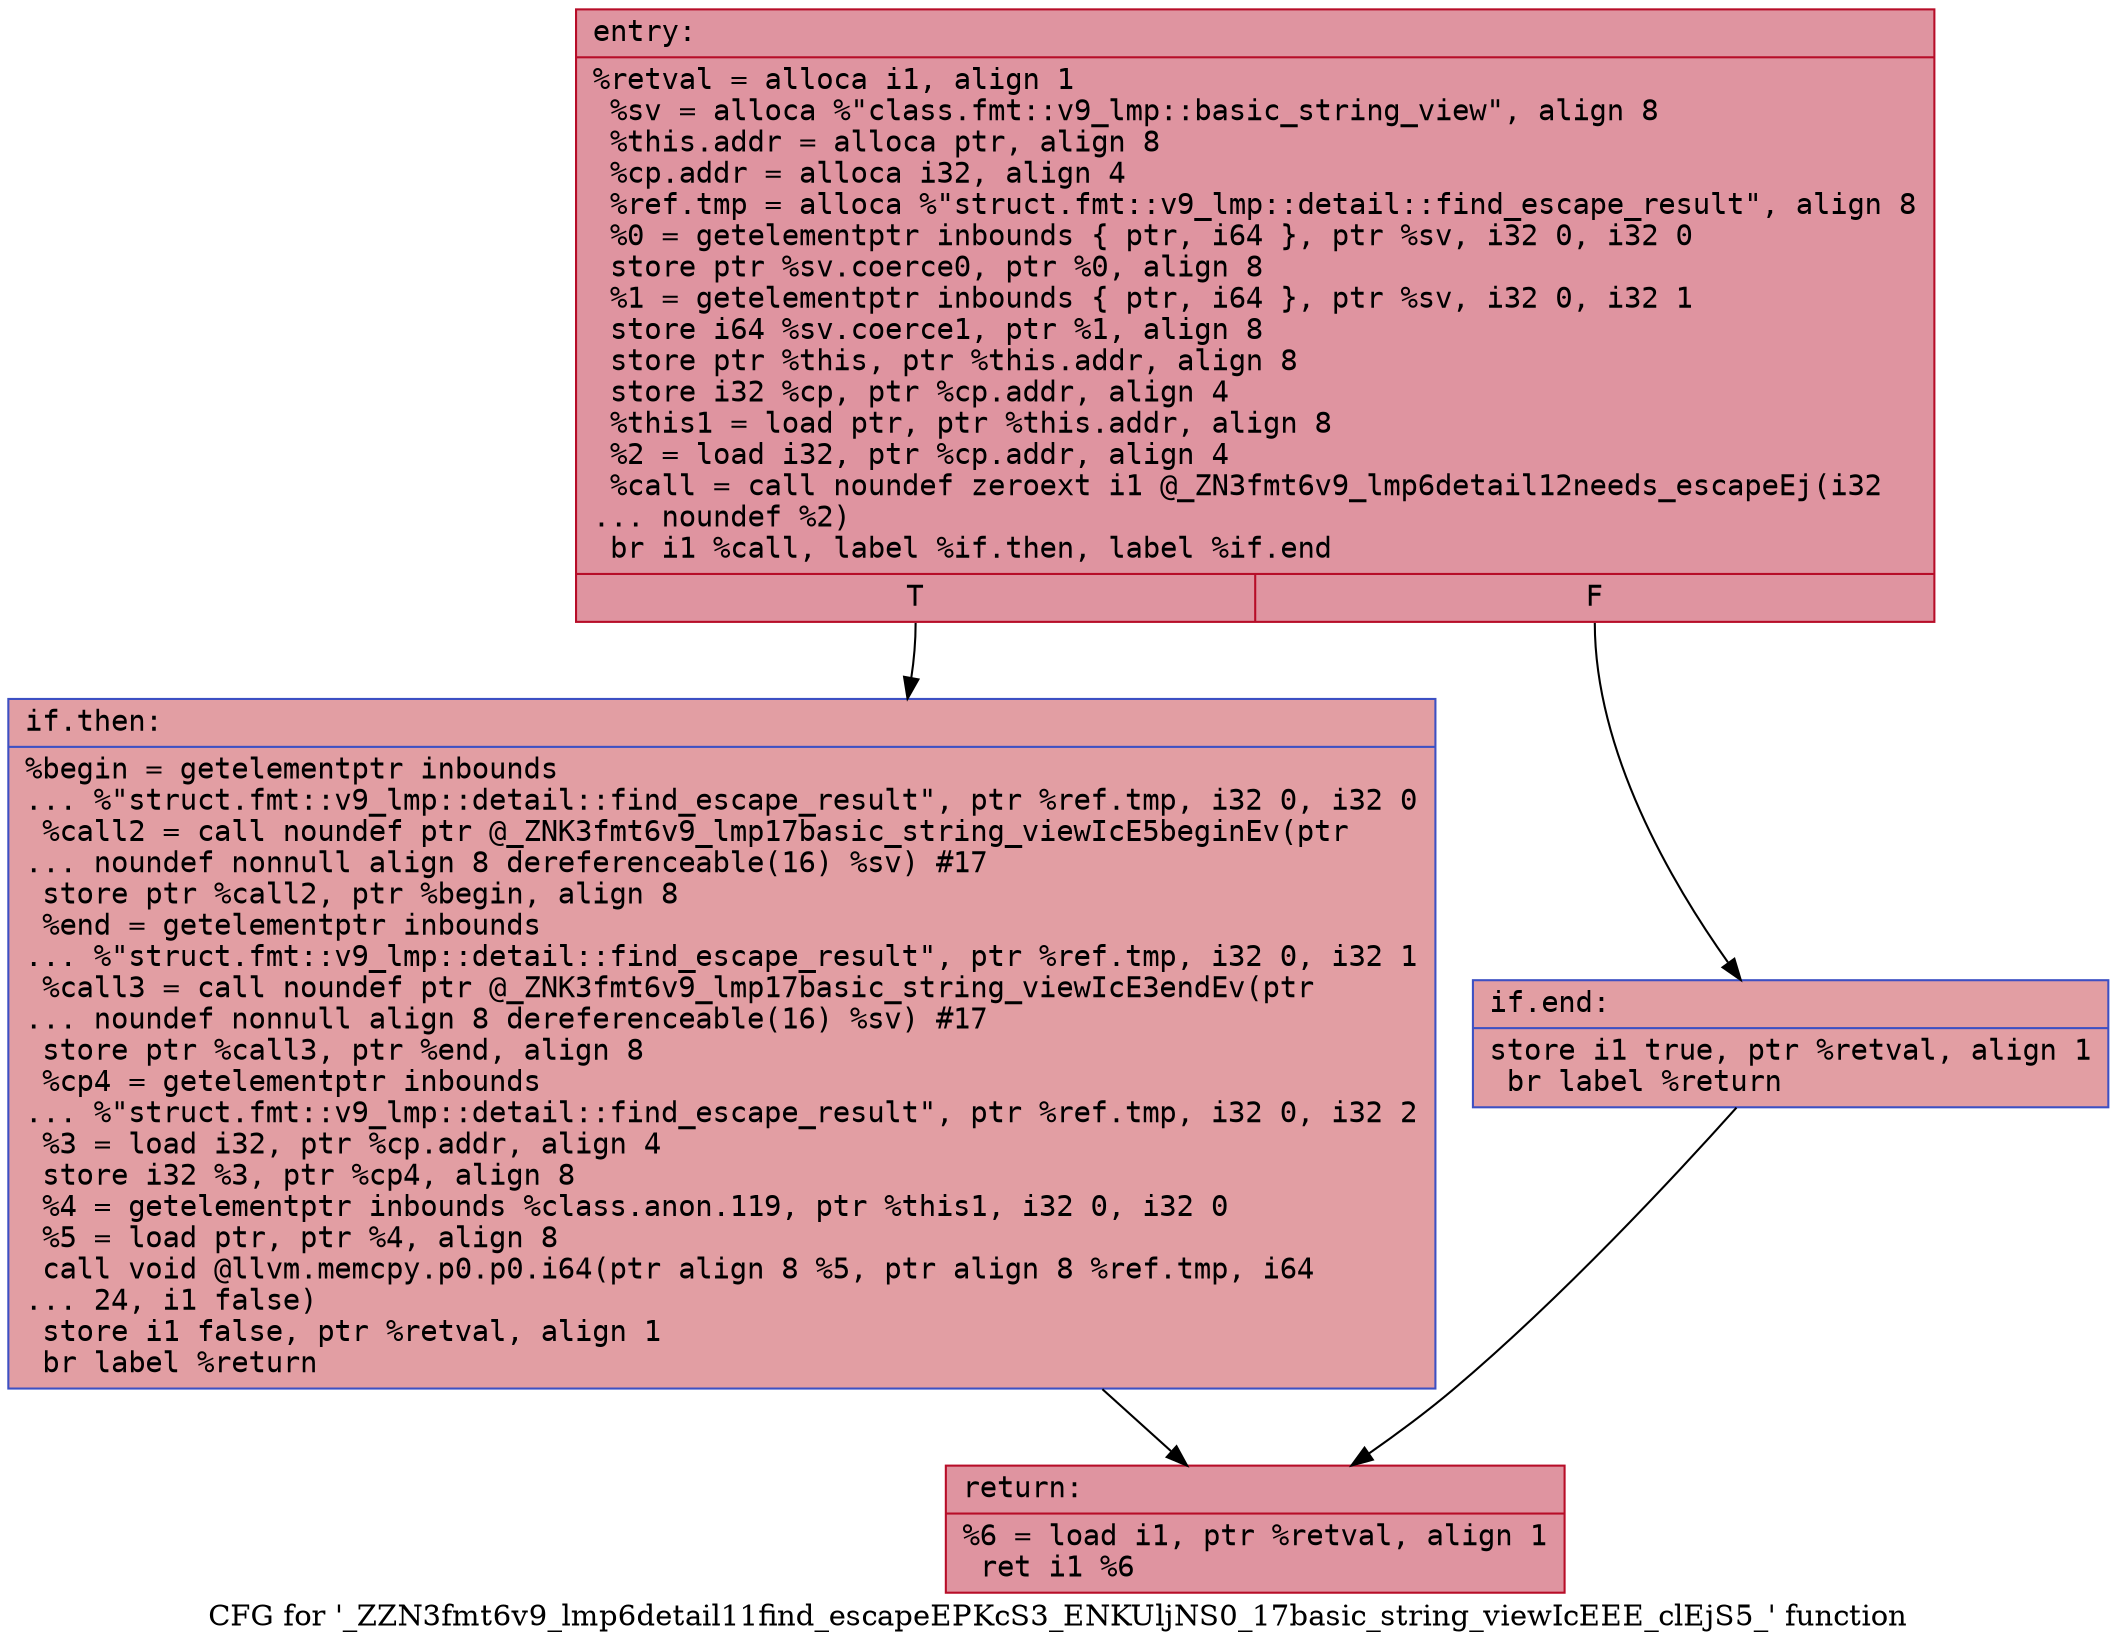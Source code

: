 digraph "CFG for '_ZZN3fmt6v9_lmp6detail11find_escapeEPKcS3_ENKUljNS0_17basic_string_viewIcEEE_clEjS5_' function" {
	label="CFG for '_ZZN3fmt6v9_lmp6detail11find_escapeEPKcS3_ENKUljNS0_17basic_string_viewIcEEE_clEjS5_' function";

	Node0x55fec36e3670 [shape=record,color="#b70d28ff", style=filled, fillcolor="#b70d2870" fontname="Courier",label="{entry:\l|  %retval = alloca i1, align 1\l  %sv = alloca %\"class.fmt::v9_lmp::basic_string_view\", align 8\l  %this.addr = alloca ptr, align 8\l  %cp.addr = alloca i32, align 4\l  %ref.tmp = alloca %\"struct.fmt::v9_lmp::detail::find_escape_result\", align 8\l  %0 = getelementptr inbounds \{ ptr, i64 \}, ptr %sv, i32 0, i32 0\l  store ptr %sv.coerce0, ptr %0, align 8\l  %1 = getelementptr inbounds \{ ptr, i64 \}, ptr %sv, i32 0, i32 1\l  store i64 %sv.coerce1, ptr %1, align 8\l  store ptr %this, ptr %this.addr, align 8\l  store i32 %cp, ptr %cp.addr, align 4\l  %this1 = load ptr, ptr %this.addr, align 8\l  %2 = load i32, ptr %cp.addr, align 4\l  %call = call noundef zeroext i1 @_ZN3fmt6v9_lmp6detail12needs_escapeEj(i32\l... noundef %2)\l  br i1 %call, label %if.then, label %if.end\l|{<s0>T|<s1>F}}"];
	Node0x55fec36e3670:s0 -> Node0x55fec36e3fd0[tooltip="entry -> if.then\nProbability 50.00%" ];
	Node0x55fec36e3670:s1 -> Node0x55fec36e41e0[tooltip="entry -> if.end\nProbability 50.00%" ];
	Node0x55fec36e3fd0 [shape=record,color="#3d50c3ff", style=filled, fillcolor="#be242e70" fontname="Courier",label="{if.then:\l|  %begin = getelementptr inbounds\l... %\"struct.fmt::v9_lmp::detail::find_escape_result\", ptr %ref.tmp, i32 0, i32 0\l  %call2 = call noundef ptr @_ZNK3fmt6v9_lmp17basic_string_viewIcE5beginEv(ptr\l... noundef nonnull align 8 dereferenceable(16) %sv) #17\l  store ptr %call2, ptr %begin, align 8\l  %end = getelementptr inbounds\l... %\"struct.fmt::v9_lmp::detail::find_escape_result\", ptr %ref.tmp, i32 0, i32 1\l  %call3 = call noundef ptr @_ZNK3fmt6v9_lmp17basic_string_viewIcE3endEv(ptr\l... noundef nonnull align 8 dereferenceable(16) %sv) #17\l  store ptr %call3, ptr %end, align 8\l  %cp4 = getelementptr inbounds\l... %\"struct.fmt::v9_lmp::detail::find_escape_result\", ptr %ref.tmp, i32 0, i32 2\l  %3 = load i32, ptr %cp.addr, align 4\l  store i32 %3, ptr %cp4, align 8\l  %4 = getelementptr inbounds %class.anon.119, ptr %this1, i32 0, i32 0\l  %5 = load ptr, ptr %4, align 8\l  call void @llvm.memcpy.p0.p0.i64(ptr align 8 %5, ptr align 8 %ref.tmp, i64\l... 24, i1 false)\l  store i1 false, ptr %retval, align 1\l  br label %return\l}"];
	Node0x55fec36e3fd0 -> Node0x55fec36e4e00[tooltip="if.then -> return\nProbability 100.00%" ];
	Node0x55fec36e41e0 [shape=record,color="#3d50c3ff", style=filled, fillcolor="#be242e70" fontname="Courier",label="{if.end:\l|  store i1 true, ptr %retval, align 1\l  br label %return\l}"];
	Node0x55fec36e41e0 -> Node0x55fec36e4e00[tooltip="if.end -> return\nProbability 100.00%" ];
	Node0x55fec36e4e00 [shape=record,color="#b70d28ff", style=filled, fillcolor="#b70d2870" fontname="Courier",label="{return:\l|  %6 = load i1, ptr %retval, align 1\l  ret i1 %6\l}"];
}
